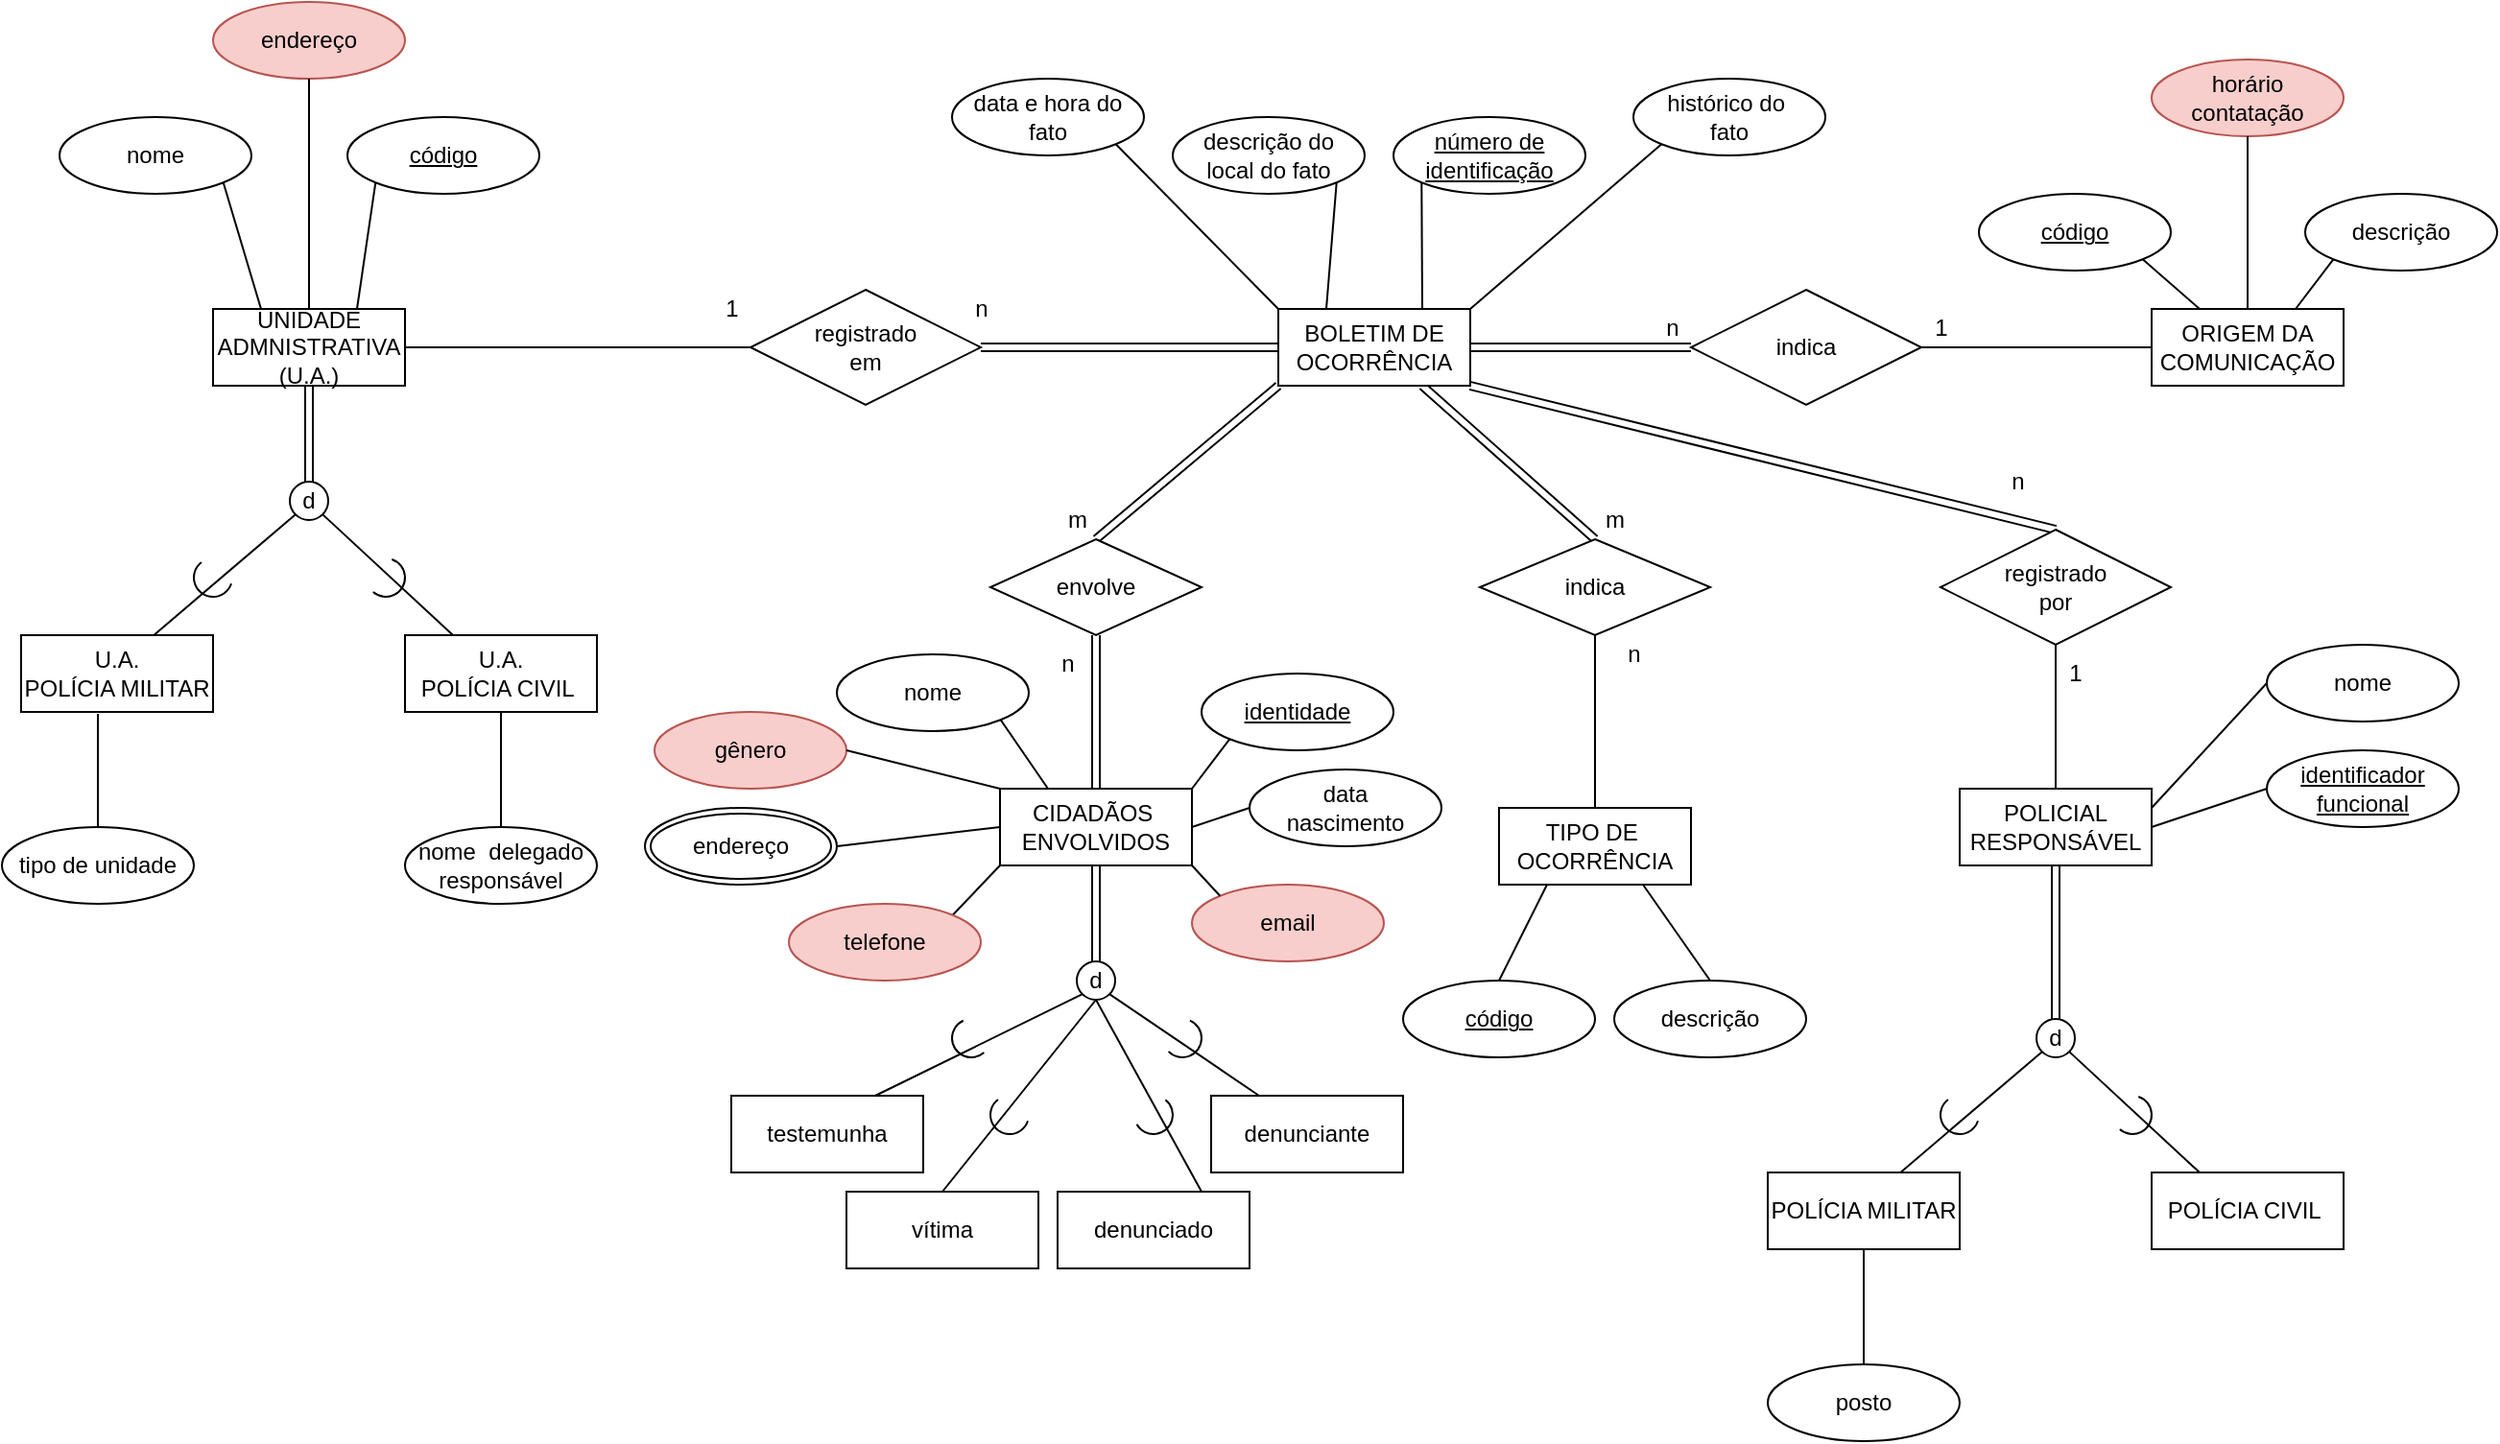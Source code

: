 <mxfile version="14.7.6" type="github">
  <diagram id="s9DusNigEION0U9D3sJn" name="Page-1">
    <mxGraphModel dx="3023" dy="921" grid="1" gridSize="10" guides="1" tooltips="1" connect="1" arrows="1" fold="1" page="1" pageScale="1" pageWidth="1654" pageHeight="1169" math="0" shadow="0">
      <root>
        <mxCell id="0" />
        <mxCell id="1" parent="0" />
        <mxCell id="NwrFMbraZguzJdF94J6V-99" style="edgeStyle=orthogonalEdgeStyle;shape=link;rounded=0;orthogonalLoop=1;jettySize=auto;html=1;exitX=0;exitY=0.5;exitDx=0;exitDy=0;entryX=1;entryY=0.5;entryDx=0;entryDy=0;" edge="1" parent="1" source="NwrFMbraZguzJdF94J6V-1" target="NwrFMbraZguzJdF94J6V-33">
          <mxGeometry relative="1" as="geometry" />
        </mxCell>
        <mxCell id="NwrFMbraZguzJdF94J6V-104" style="edgeStyle=none;shape=link;rounded=0;orthogonalLoop=1;jettySize=auto;html=1;exitX=1;exitY=1;exitDx=0;exitDy=0;entryX=0.5;entryY=0;entryDx=0;entryDy=0;" edge="1" parent="1" source="NwrFMbraZguzJdF94J6V-1" target="NwrFMbraZguzJdF94J6V-77">
          <mxGeometry relative="1" as="geometry" />
        </mxCell>
        <mxCell id="NwrFMbraZguzJdF94J6V-105" style="edgeStyle=none;shape=link;rounded=0;orthogonalLoop=1;jettySize=auto;html=1;exitX=0.75;exitY=1;exitDx=0;exitDy=0;entryX=0.5;entryY=0;entryDx=0;entryDy=0;" edge="1" parent="1" source="NwrFMbraZguzJdF94J6V-1" target="NwrFMbraZguzJdF94J6V-71">
          <mxGeometry relative="1" as="geometry" />
        </mxCell>
        <mxCell id="NwrFMbraZguzJdF94J6V-112" style="edgeStyle=none;shape=link;rounded=0;orthogonalLoop=1;jettySize=auto;html=1;exitX=0;exitY=1;exitDx=0;exitDy=0;entryX=0.5;entryY=0;entryDx=0;entryDy=0;" edge="1" parent="1" source="NwrFMbraZguzJdF94J6V-1" target="NwrFMbraZguzJdF94J6V-49">
          <mxGeometry relative="1" as="geometry" />
        </mxCell>
        <mxCell id="NwrFMbraZguzJdF94J6V-1" value="BOLETIM DE&lt;br&gt;OCORRÊNCIA" style="whiteSpace=wrap;html=1;align=center;" vertex="1" parent="1">
          <mxGeometry x="-935" y="490" width="100" height="40" as="geometry" />
        </mxCell>
        <mxCell id="NwrFMbraZguzJdF94J6V-2" value="data e hora do&lt;br&gt;fato" style="ellipse;whiteSpace=wrap;html=1;align=center;" vertex="1" parent="1">
          <mxGeometry x="-1105" y="370" width="100" height="40" as="geometry" />
        </mxCell>
        <mxCell id="NwrFMbraZguzJdF94J6V-3" value="histórico do&amp;nbsp;&lt;br&gt;fato" style="ellipse;whiteSpace=wrap;html=1;align=center;" vertex="1" parent="1">
          <mxGeometry x="-750" y="370" width="100" height="40" as="geometry" />
        </mxCell>
        <mxCell id="NwrFMbraZguzJdF94J6V-4" value="descrição do&lt;br&gt;local do fato" style="ellipse;whiteSpace=wrap;html=1;align=center;" vertex="1" parent="1">
          <mxGeometry x="-990" y="390" width="100" height="40" as="geometry" />
        </mxCell>
        <mxCell id="NwrFMbraZguzJdF94J6V-5" value="&lt;u&gt;número de&lt;br&gt;identificação&lt;/u&gt;" style="ellipse;whiteSpace=wrap;html=1;align=center;" vertex="1" parent="1">
          <mxGeometry x="-875" y="390" width="100" height="40" as="geometry" />
        </mxCell>
        <mxCell id="NwrFMbraZguzJdF94J6V-10" value="ORIGEM DA&lt;br&gt;COMUNICAÇÃO" style="whiteSpace=wrap;html=1;align=center;" vertex="1" parent="1">
          <mxGeometry x="-480" y="490" width="100" height="40" as="geometry" />
        </mxCell>
        <mxCell id="NwrFMbraZguzJdF94J6V-12" value="&lt;u&gt;código&lt;/u&gt;" style="ellipse;whiteSpace=wrap;html=1;align=center;" vertex="1" parent="1">
          <mxGeometry x="-570" y="430" width="100" height="40" as="geometry" />
        </mxCell>
        <mxCell id="NwrFMbraZguzJdF94J6V-13" value="descrição" style="ellipse;whiteSpace=wrap;html=1;align=center;" vertex="1" parent="1">
          <mxGeometry x="-400" y="430" width="100" height="40" as="geometry" />
        </mxCell>
        <mxCell id="NwrFMbraZguzJdF94J6V-107" style="edgeStyle=none;shape=link;rounded=0;orthogonalLoop=1;jettySize=auto;html=1;exitX=0.5;exitY=1;exitDx=0;exitDy=0;entryX=0.5;entryY=0;entryDx=0;entryDy=0;" edge="1" parent="1" source="NwrFMbraZguzJdF94J6V-14" target="NwrFMbraZguzJdF94J6V-50">
          <mxGeometry relative="1" as="geometry" />
        </mxCell>
        <mxCell id="NwrFMbraZguzJdF94J6V-14" value="CIDADÃOS&amp;nbsp;&lt;br&gt;ENVOLVIDOS" style="whiteSpace=wrap;html=1;align=center;" vertex="1" parent="1">
          <mxGeometry x="-1080" y="740" width="100" height="40" as="geometry" />
        </mxCell>
        <mxCell id="NwrFMbraZguzJdF94J6V-15" value="nome" style="ellipse;whiteSpace=wrap;html=1;align=center;" vertex="1" parent="1">
          <mxGeometry x="-1165" y="670" width="100" height="40" as="geometry" />
        </mxCell>
        <mxCell id="NwrFMbraZguzJdF94J6V-16" value="data&lt;br&gt;nascimento" style="ellipse;whiteSpace=wrap;html=1;align=center;" vertex="1" parent="1">
          <mxGeometry x="-950" y="730" width="100" height="40" as="geometry" />
        </mxCell>
        <mxCell id="NwrFMbraZguzJdF94J6V-17" value="&lt;u&gt;identidade&lt;/u&gt;" style="ellipse;whiteSpace=wrap;html=1;align=center;" vertex="1" parent="1">
          <mxGeometry x="-975" y="680" width="100" height="40" as="geometry" />
        </mxCell>
        <mxCell id="NwrFMbraZguzJdF94J6V-19" value="" style="endArrow=none;html=1;rounded=0;exitX=0;exitY=1;exitDx=0;exitDy=0;entryX=1;entryY=0;entryDx=0;entryDy=0;" edge="1" parent="1" source="NwrFMbraZguzJdF94J6V-3" target="NwrFMbraZguzJdF94J6V-1">
          <mxGeometry relative="1" as="geometry">
            <mxPoint x="-745" y="610" as="sourcePoint" />
            <mxPoint x="-585" y="610" as="targetPoint" />
          </mxGeometry>
        </mxCell>
        <mxCell id="NwrFMbraZguzJdF94J6V-20" value="" style="endArrow=none;html=1;rounded=0;exitX=1;exitY=1;exitDx=0;exitDy=0;entryX=0;entryY=0;entryDx=0;entryDy=0;" edge="1" parent="1" source="NwrFMbraZguzJdF94J6V-2" target="NwrFMbraZguzJdF94J6V-1">
          <mxGeometry relative="1" as="geometry">
            <mxPoint x="-745" y="610" as="sourcePoint" />
            <mxPoint x="-585" y="610" as="targetPoint" />
          </mxGeometry>
        </mxCell>
        <mxCell id="NwrFMbraZguzJdF94J6V-21" value="" style="endArrow=none;html=1;rounded=0;exitX=0;exitY=1;exitDx=0;exitDy=0;entryX=0.75;entryY=0;entryDx=0;entryDy=0;" edge="1" parent="1" source="NwrFMbraZguzJdF94J6V-5" target="NwrFMbraZguzJdF94J6V-1">
          <mxGeometry relative="1" as="geometry">
            <mxPoint x="-745" y="610" as="sourcePoint" />
            <mxPoint x="-585" y="610" as="targetPoint" />
          </mxGeometry>
        </mxCell>
        <mxCell id="NwrFMbraZguzJdF94J6V-22" value="" style="endArrow=none;html=1;rounded=0;exitX=1;exitY=1;exitDx=0;exitDy=0;entryX=0.25;entryY=0;entryDx=0;entryDy=0;" edge="1" parent="1" source="NwrFMbraZguzJdF94J6V-4" target="NwrFMbraZguzJdF94J6V-1">
          <mxGeometry relative="1" as="geometry">
            <mxPoint x="-745" y="610" as="sourcePoint" />
            <mxPoint x="-875" y="560" as="targetPoint" />
          </mxGeometry>
        </mxCell>
        <mxCell id="NwrFMbraZguzJdF94J6V-23" value="" style="endArrow=none;html=1;rounded=0;entryX=0.25;entryY=0;entryDx=0;entryDy=0;exitX=1;exitY=1;exitDx=0;exitDy=0;" edge="1" parent="1" source="NwrFMbraZguzJdF94J6V-15" target="NwrFMbraZguzJdF94J6V-14">
          <mxGeometry relative="1" as="geometry">
            <mxPoint x="-1110" y="750" as="sourcePoint" />
            <mxPoint x="-1180" y="740" as="targetPoint" />
          </mxGeometry>
        </mxCell>
        <mxCell id="NwrFMbraZguzJdF94J6V-24" value="" style="endArrow=none;html=1;rounded=0;entryX=0;entryY=1;entryDx=0;entryDy=0;exitX=1;exitY=0;exitDx=0;exitDy=0;" edge="1" parent="1" source="NwrFMbraZguzJdF94J6V-14" target="NwrFMbraZguzJdF94J6V-17">
          <mxGeometry relative="1" as="geometry">
            <mxPoint x="-985" y="750" as="sourcePoint" />
            <mxPoint x="-1180" y="740" as="targetPoint" />
          </mxGeometry>
        </mxCell>
        <mxCell id="NwrFMbraZguzJdF94J6V-27" value="" style="endArrow=none;html=1;rounded=0;exitX=1;exitY=0;exitDx=0;exitDy=0;entryX=0;entryY=1;entryDx=0;entryDy=0;" edge="1" parent="1" source="NwrFMbraZguzJdF94J6V-133" target="NwrFMbraZguzJdF94J6V-14">
          <mxGeometry relative="1" as="geometry">
            <mxPoint x="-1100" y="770" as="sourcePoint" />
            <mxPoint x="-1180" y="740" as="targetPoint" />
          </mxGeometry>
        </mxCell>
        <mxCell id="NwrFMbraZguzJdF94J6V-28" value="" style="endArrow=none;html=1;rounded=0;entryX=0;entryY=0.5;entryDx=0;entryDy=0;exitX=1;exitY=0.5;exitDx=0;exitDy=0;" edge="1" parent="1" source="NwrFMbraZguzJdF94J6V-14" target="NwrFMbraZguzJdF94J6V-16">
          <mxGeometry relative="1" as="geometry">
            <mxPoint x="-1340" y="740" as="sourcePoint" />
            <mxPoint x="-1180" y="740" as="targetPoint" />
          </mxGeometry>
        </mxCell>
        <mxCell id="NwrFMbraZguzJdF94J6V-30" value="" style="endArrow=none;html=1;rounded=0;exitX=0.75;exitY=0;exitDx=0;exitDy=0;entryX=0;entryY=1;entryDx=0;entryDy=0;" edge="1" parent="1" source="NwrFMbraZguzJdF94J6V-10" target="NwrFMbraZguzJdF94J6V-13">
          <mxGeometry relative="1" as="geometry">
            <mxPoint x="-349.645" y="585.858" as="sourcePoint" />
            <mxPoint x="-350" y="510" as="targetPoint" />
          </mxGeometry>
        </mxCell>
        <mxCell id="NwrFMbraZguzJdF94J6V-31" value="" style="endArrow=none;html=1;rounded=0;exitX=0.25;exitY=0;exitDx=0;exitDy=0;entryX=1;entryY=1;entryDx=0;entryDy=0;" edge="1" parent="1" source="NwrFMbraZguzJdF94J6V-10" target="NwrFMbraZguzJdF94J6V-12">
          <mxGeometry relative="1" as="geometry">
            <mxPoint x="-395" y="500" as="sourcePoint" />
            <mxPoint x="-340" y="480" as="targetPoint" />
          </mxGeometry>
        </mxCell>
        <mxCell id="NwrFMbraZguzJdF94J6V-109" style="edgeStyle=none;shape=link;rounded=0;orthogonalLoop=1;jettySize=auto;html=1;exitX=0;exitY=0.5;exitDx=0;exitDy=0;entryX=1;entryY=0.5;entryDx=0;entryDy=0;" edge="1" parent="1" source="NwrFMbraZguzJdF94J6V-32" target="NwrFMbraZguzJdF94J6V-1">
          <mxGeometry relative="1" as="geometry" />
        </mxCell>
        <mxCell id="NwrFMbraZguzJdF94J6V-32" value="indica" style="shape=rhombus;perimeter=rhombusPerimeter;whiteSpace=wrap;html=1;align=center;" vertex="1" parent="1">
          <mxGeometry x="-720" y="480" width="120" height="60" as="geometry" />
        </mxCell>
        <mxCell id="NwrFMbraZguzJdF94J6V-33" value="registrado&lt;br&gt;em" style="shape=rhombus;perimeter=rhombusPerimeter;whiteSpace=wrap;html=1;align=center;" vertex="1" parent="1">
          <mxGeometry x="-1210" y="480" width="120" height="60" as="geometry" />
        </mxCell>
        <mxCell id="NwrFMbraZguzJdF94J6V-101" style="edgeStyle=none;shape=link;rounded=0;orthogonalLoop=1;jettySize=auto;html=1;exitX=0.5;exitY=1;exitDx=0;exitDy=0;entryX=0.5;entryY=0;entryDx=0;entryDy=0;" edge="1" parent="1" source="NwrFMbraZguzJdF94J6V-34" target="NwrFMbraZguzJdF94J6V-35">
          <mxGeometry relative="1" as="geometry" />
        </mxCell>
        <mxCell id="NwrFMbraZguzJdF94J6V-34" value="UNIDADE&lt;br&gt;ADMNISTRATIVA&lt;br&gt;(U.A.)" style="whiteSpace=wrap;html=1;align=center;" vertex="1" parent="1">
          <mxGeometry x="-1490" y="490" width="100" height="40" as="geometry" />
        </mxCell>
        <mxCell id="NwrFMbraZguzJdF94J6V-35" value="d" style="ellipse;whiteSpace=wrap;html=1;aspect=fixed;" vertex="1" parent="1">
          <mxGeometry x="-1450" y="580" width="20" height="20" as="geometry" />
        </mxCell>
        <mxCell id="NwrFMbraZguzJdF94J6V-37" value="" style="endArrow=none;html=1;rounded=0;exitX=0;exitY=1;exitDx=0;exitDy=0;entryX=0.68;entryY=0.025;entryDx=0;entryDy=0;entryPerimeter=0;" edge="1" parent="1" source="NwrFMbraZguzJdF94J6V-35" target="NwrFMbraZguzJdF94J6V-39">
          <mxGeometry relative="1" as="geometry">
            <mxPoint x="-1220" y="700" as="sourcePoint" />
            <mxPoint x="-1490" y="640" as="targetPoint" />
          </mxGeometry>
        </mxCell>
        <mxCell id="NwrFMbraZguzJdF94J6V-38" value="" style="endArrow=none;html=1;rounded=0;exitX=1;exitY=1;exitDx=0;exitDy=0;entryX=0.25;entryY=0;entryDx=0;entryDy=0;" edge="1" parent="1" source="NwrFMbraZguzJdF94J6V-35" target="NwrFMbraZguzJdF94J6V-40">
          <mxGeometry relative="1" as="geometry">
            <mxPoint x="-1437.071" y="607.071" as="sourcePoint" />
            <mxPoint x="-1400" y="640" as="targetPoint" />
          </mxGeometry>
        </mxCell>
        <mxCell id="NwrFMbraZguzJdF94J6V-39" value="U.A.&lt;br&gt;POLÍCIA MILITAR" style="whiteSpace=wrap;html=1;align=center;" vertex="1" parent="1">
          <mxGeometry x="-1590" y="660" width="100" height="40" as="geometry" />
        </mxCell>
        <mxCell id="NwrFMbraZguzJdF94J6V-40" value="U.A.&lt;br&gt;POLÍCIA CIVIL&amp;nbsp;" style="whiteSpace=wrap;html=1;align=center;" vertex="1" parent="1">
          <mxGeometry x="-1390" y="660" width="100" height="40" as="geometry" />
        </mxCell>
        <mxCell id="NwrFMbraZguzJdF94J6V-42" value="" style="verticalLabelPosition=bottom;verticalAlign=top;html=1;shape=mxgraph.basic.arc;startAngle=0.176;endAngle=0.772;rotation=45;" vertex="1" parent="1">
          <mxGeometry x="-1500" y="620" width="20" height="20" as="geometry" />
        </mxCell>
        <mxCell id="NwrFMbraZguzJdF94J6V-43" value="" style="verticalLabelPosition=bottom;verticalAlign=top;html=1;shape=mxgraph.basic.arc;startAngle=0.176;endAngle=0.739;rotation=-45;" vertex="1" parent="1">
          <mxGeometry x="-1410" y="620" width="20" height="20" as="geometry" />
        </mxCell>
        <mxCell id="NwrFMbraZguzJdF94J6V-44" value="tipo de unidade" style="ellipse;whiteSpace=wrap;html=1;align=center;" vertex="1" parent="1">
          <mxGeometry x="-1600" y="760" width="100" height="40" as="geometry" />
        </mxCell>
        <mxCell id="NwrFMbraZguzJdF94J6V-45" value="nome &amp;nbsp;delegado&lt;br&gt;responsável" style="ellipse;whiteSpace=wrap;html=1;align=center;" vertex="1" parent="1">
          <mxGeometry x="-1390" y="760" width="100" height="40" as="geometry" />
        </mxCell>
        <mxCell id="NwrFMbraZguzJdF94J6V-46" value="" style="endArrow=none;html=1;rounded=0;exitX=0.5;exitY=1;exitDx=0;exitDy=0;entryX=0.5;entryY=0;entryDx=0;entryDy=0;" edge="1" parent="1" source="NwrFMbraZguzJdF94J6V-40" target="NwrFMbraZguzJdF94J6V-45">
          <mxGeometry relative="1" as="geometry">
            <mxPoint x="-1140" y="770" as="sourcePoint" />
            <mxPoint x="-980" y="770" as="targetPoint" />
          </mxGeometry>
        </mxCell>
        <mxCell id="NwrFMbraZguzJdF94J6V-48" value="" style="endArrow=none;html=1;rounded=0;entryX=0.5;entryY=0;entryDx=0;entryDy=0;" edge="1" parent="1" target="NwrFMbraZguzJdF94J6V-44">
          <mxGeometry relative="1" as="geometry">
            <mxPoint x="-1550" y="701" as="sourcePoint" />
            <mxPoint x="-980" y="770" as="targetPoint" />
          </mxGeometry>
        </mxCell>
        <mxCell id="NwrFMbraZguzJdF94J6V-49" value="envolve" style="shape=rhombus;perimeter=rhombusPerimeter;whiteSpace=wrap;html=1;align=center;" vertex="1" parent="1">
          <mxGeometry x="-1085" y="610" width="110" height="50" as="geometry" />
        </mxCell>
        <mxCell id="NwrFMbraZguzJdF94J6V-50" value="d" style="ellipse;whiteSpace=wrap;html=1;aspect=fixed;" vertex="1" parent="1">
          <mxGeometry x="-1040" y="830" width="20" height="20" as="geometry" />
        </mxCell>
        <mxCell id="NwrFMbraZguzJdF94J6V-51" value="" style="endArrow=none;html=1;rounded=0;exitX=0.5;exitY=1;exitDx=0;exitDy=0;entryX=0.5;entryY=0;entryDx=0;entryDy=0;" edge="1" parent="1" source="NwrFMbraZguzJdF94J6V-50" target="NwrFMbraZguzJdF94J6V-57">
          <mxGeometry relative="1" as="geometry">
            <mxPoint x="-1040.001" y="861.001" as="sourcePoint" />
            <mxPoint x="-1114.93" y="924.93" as="targetPoint" />
          </mxGeometry>
        </mxCell>
        <mxCell id="NwrFMbraZguzJdF94J6V-52" value="" style="endArrow=none;html=1;rounded=0;exitX=1;exitY=1;exitDx=0;exitDy=0;entryX=0.25;entryY=0;entryDx=0;entryDy=0;" edge="1" parent="1" source="NwrFMbraZguzJdF94J6V-50" target="NwrFMbraZguzJdF94J6V-55">
          <mxGeometry relative="1" as="geometry">
            <mxPoint x="-1009.999" y="878.531" as="sourcePoint" />
            <mxPoint x="-960" y="920" as="targetPoint" />
          </mxGeometry>
        </mxCell>
        <mxCell id="NwrFMbraZguzJdF94J6V-53" value="" style="verticalLabelPosition=bottom;verticalAlign=top;html=1;shape=mxgraph.basic.arc;startAngle=0.176;endAngle=0.772;rotation=-45;direction=south;" vertex="1" parent="1">
          <mxGeometry x="-1085" y="900" width="20" height="20" as="geometry" />
        </mxCell>
        <mxCell id="NwrFMbraZguzJdF94J6V-54" value="" style="verticalLabelPosition=bottom;verticalAlign=top;html=1;shape=mxgraph.basic.arc;startAngle=0.176;endAngle=0.739;rotation=-25;" vertex="1" parent="1">
          <mxGeometry x="-1010" y="900" width="20" height="20" as="geometry" />
        </mxCell>
        <mxCell id="NwrFMbraZguzJdF94J6V-55" value="denunciante" style="whiteSpace=wrap;html=1;align=center;" vertex="1" parent="1">
          <mxGeometry x="-970" y="900" width="100" height="40" as="geometry" />
        </mxCell>
        <mxCell id="NwrFMbraZguzJdF94J6V-56" value="denunciado" style="whiteSpace=wrap;html=1;align=center;" vertex="1" parent="1">
          <mxGeometry x="-1050" y="950" width="100" height="40" as="geometry" />
        </mxCell>
        <mxCell id="NwrFMbraZguzJdF94J6V-57" value="vítima" style="whiteSpace=wrap;html=1;align=center;" vertex="1" parent="1">
          <mxGeometry x="-1160" y="950" width="100" height="40" as="geometry" />
        </mxCell>
        <mxCell id="NwrFMbraZguzJdF94J6V-58" value="testemunha" style="whiteSpace=wrap;html=1;align=center;" vertex="1" parent="1">
          <mxGeometry x="-1220" y="900" width="100" height="40" as="geometry" />
        </mxCell>
        <mxCell id="NwrFMbraZguzJdF94J6V-61" value="" style="endArrow=none;html=1;rounded=0;entryX=0.75;entryY=0;entryDx=0;entryDy=0;" edge="1" parent="1" target="NwrFMbraZguzJdF94J6V-56">
          <mxGeometry relative="1" as="geometry">
            <mxPoint x="-1030" y="850" as="sourcePoint" />
            <mxPoint x="-1100" y="960" as="targetPoint" />
          </mxGeometry>
        </mxCell>
        <mxCell id="NwrFMbraZguzJdF94J6V-63" value="" style="verticalLabelPosition=bottom;verticalAlign=top;html=1;shape=mxgraph.basic.arc;startAngle=0.176;endAngle=0.739;rotation=-40;" vertex="1" parent="1">
          <mxGeometry x="-995" y="860" width="20" height="20" as="geometry" />
        </mxCell>
        <mxCell id="NwrFMbraZguzJdF94J6V-66" value="" style="endArrow=none;html=1;rounded=0;exitX=0;exitY=1;exitDx=0;exitDy=0;entryX=0.75;entryY=0;entryDx=0;entryDy=0;" edge="1" parent="1" source="NwrFMbraZguzJdF94J6V-50" target="NwrFMbraZguzJdF94J6V-58">
          <mxGeometry relative="1" as="geometry">
            <mxPoint x="-1037.071" y="847.071" as="sourcePoint" />
            <mxPoint x="-1089.393" y="876.464" as="targetPoint" />
          </mxGeometry>
        </mxCell>
        <mxCell id="NwrFMbraZguzJdF94J6V-67" value="" style="verticalLabelPosition=bottom;verticalAlign=top;html=1;shape=mxgraph.basic.arc;startAngle=0.176;endAngle=0.724;rotation=-15;direction=south;" vertex="1" parent="1">
          <mxGeometry x="-1105" y="860" width="20" height="20" as="geometry" />
        </mxCell>
        <mxCell id="NwrFMbraZguzJdF94J6V-68" value="endereço" style="ellipse;shape=doubleEllipse;margin=3;whiteSpace=wrap;html=1;align=center;" vertex="1" parent="1">
          <mxGeometry x="-1265" y="750" width="100" height="40" as="geometry" />
        </mxCell>
        <mxCell id="NwrFMbraZguzJdF94J6V-70" value="TIPO DE&amp;nbsp;&lt;br&gt;OCORRÊNCIA" style="whiteSpace=wrap;html=1;align=center;" vertex="1" parent="1">
          <mxGeometry x="-820" y="750" width="100" height="40" as="geometry" />
        </mxCell>
        <mxCell id="NwrFMbraZguzJdF94J6V-71" value="indica" style="shape=rhombus;perimeter=rhombusPerimeter;whiteSpace=wrap;html=1;align=center;" vertex="1" parent="1">
          <mxGeometry x="-830" y="610" width="120" height="50" as="geometry" />
        </mxCell>
        <mxCell id="NwrFMbraZguzJdF94J6V-72" style="edgeStyle=orthogonalEdgeStyle;rounded=0;orthogonalLoop=1;jettySize=auto;html=1;exitX=0.5;exitY=1;exitDx=0;exitDy=0;" edge="1" parent="1" source="NwrFMbraZguzJdF94J6V-70" target="NwrFMbraZguzJdF94J6V-70">
          <mxGeometry relative="1" as="geometry" />
        </mxCell>
        <mxCell id="NwrFMbraZguzJdF94J6V-73" value="&lt;u&gt;código&lt;/u&gt;" style="ellipse;whiteSpace=wrap;html=1;align=center;" vertex="1" parent="1">
          <mxGeometry x="-870" y="840" width="100" height="40" as="geometry" />
        </mxCell>
        <mxCell id="NwrFMbraZguzJdF94J6V-74" value="descrição" style="ellipse;whiteSpace=wrap;html=1;align=center;" vertex="1" parent="1">
          <mxGeometry x="-760" y="840" width="100" height="40" as="geometry" />
        </mxCell>
        <mxCell id="NwrFMbraZguzJdF94J6V-75" value="" style="endArrow=none;html=1;rounded=0;entryX=0.25;entryY=1;entryDx=0;entryDy=0;exitX=0.5;exitY=0;exitDx=0;exitDy=0;" edge="1" parent="1" source="NwrFMbraZguzJdF94J6V-73" target="NwrFMbraZguzJdF94J6V-70">
          <mxGeometry relative="1" as="geometry">
            <mxPoint x="-1000" y="830" as="sourcePoint" />
            <mxPoint x="-840" y="830" as="targetPoint" />
          </mxGeometry>
        </mxCell>
        <mxCell id="NwrFMbraZguzJdF94J6V-76" value="" style="endArrow=none;html=1;rounded=0;entryX=0.75;entryY=1;entryDx=0;entryDy=0;exitX=0.5;exitY=0;exitDx=0;exitDy=0;" edge="1" parent="1" source="NwrFMbraZguzJdF94J6V-74" target="NwrFMbraZguzJdF94J6V-70">
          <mxGeometry relative="1" as="geometry">
            <mxPoint x="-810" y="850" as="sourcePoint" />
            <mxPoint x="-785" y="800" as="targetPoint" />
          </mxGeometry>
        </mxCell>
        <mxCell id="NwrFMbraZguzJdF94J6V-77" value="registrado&lt;br&gt;por" style="shape=rhombus;perimeter=rhombusPerimeter;whiteSpace=wrap;html=1;align=center;" vertex="1" parent="1">
          <mxGeometry x="-590" y="605" width="120" height="60" as="geometry" />
        </mxCell>
        <mxCell id="NwrFMbraZguzJdF94J6V-106" style="edgeStyle=none;shape=link;rounded=0;orthogonalLoop=1;jettySize=auto;html=1;exitX=0.5;exitY=1;exitDx=0;exitDy=0;entryX=0.5;entryY=0;entryDx=0;entryDy=0;" edge="1" parent="1" source="NwrFMbraZguzJdF94J6V-78" target="NwrFMbraZguzJdF94J6V-84">
          <mxGeometry relative="1" as="geometry" />
        </mxCell>
        <mxCell id="NwrFMbraZguzJdF94J6V-78" value="POLICIAL&lt;br&gt;RESPONSÁVEL" style="whiteSpace=wrap;html=1;align=center;" vertex="1" parent="1">
          <mxGeometry x="-580" y="740" width="100" height="40" as="geometry" />
        </mxCell>
        <mxCell id="NwrFMbraZguzJdF94J6V-79" value="&lt;u&gt;identificador&lt;/u&gt;&lt;br&gt;&lt;u&gt;funcional&lt;/u&gt;" style="ellipse;whiteSpace=wrap;html=1;align=center;" vertex="1" parent="1">
          <mxGeometry x="-420" y="720" width="100" height="40" as="geometry" />
        </mxCell>
        <mxCell id="NwrFMbraZguzJdF94J6V-80" value="nome" style="ellipse;whiteSpace=wrap;html=1;align=center;" vertex="1" parent="1">
          <mxGeometry x="-420" y="665" width="100" height="40" as="geometry" />
        </mxCell>
        <mxCell id="NwrFMbraZguzJdF94J6V-81" value="" style="endArrow=none;html=1;rounded=0;entryX=0;entryY=0.5;entryDx=0;entryDy=0;exitX=1;exitY=0.5;exitDx=0;exitDy=0;" edge="1" parent="1" source="NwrFMbraZguzJdF94J6V-78" target="NwrFMbraZguzJdF94J6V-79">
          <mxGeometry relative="1" as="geometry">
            <mxPoint x="-960" y="800" as="sourcePoint" />
            <mxPoint x="-800" y="800" as="targetPoint" />
          </mxGeometry>
        </mxCell>
        <mxCell id="NwrFMbraZguzJdF94J6V-82" value="" style="endArrow=none;html=1;rounded=0;entryX=0;entryY=0.5;entryDx=0;entryDy=0;exitX=1;exitY=0.25;exitDx=0;exitDy=0;" edge="1" parent="1" source="NwrFMbraZguzJdF94J6V-78" target="NwrFMbraZguzJdF94J6V-80">
          <mxGeometry relative="1" as="geometry">
            <mxPoint x="-960" y="800" as="sourcePoint" />
            <mxPoint x="-800" y="800" as="targetPoint" />
          </mxGeometry>
        </mxCell>
        <mxCell id="NwrFMbraZguzJdF94J6V-84" value="d" style="ellipse;whiteSpace=wrap;html=1;aspect=fixed;" vertex="1" parent="1">
          <mxGeometry x="-540" y="860" width="20" height="20" as="geometry" />
        </mxCell>
        <mxCell id="NwrFMbraZguzJdF94J6V-85" value="" style="endArrow=none;html=1;rounded=0;exitX=0;exitY=1;exitDx=0;exitDy=0;entryX=0.68;entryY=0.025;entryDx=0;entryDy=0;entryPerimeter=0;" edge="1" parent="1" source="NwrFMbraZguzJdF94J6V-84" target="NwrFMbraZguzJdF94J6V-87">
          <mxGeometry relative="1" as="geometry">
            <mxPoint x="-310" y="980" as="sourcePoint" />
            <mxPoint x="-580" y="920" as="targetPoint" />
          </mxGeometry>
        </mxCell>
        <mxCell id="NwrFMbraZguzJdF94J6V-86" value="" style="endArrow=none;html=1;rounded=0;exitX=1;exitY=1;exitDx=0;exitDy=0;entryX=0.25;entryY=0;entryDx=0;entryDy=0;" edge="1" parent="1" source="NwrFMbraZguzJdF94J6V-84" target="NwrFMbraZguzJdF94J6V-88">
          <mxGeometry relative="1" as="geometry">
            <mxPoint x="-527.071" y="887.071" as="sourcePoint" />
            <mxPoint x="-490" y="920" as="targetPoint" />
          </mxGeometry>
        </mxCell>
        <mxCell id="NwrFMbraZguzJdF94J6V-87" value="POLÍCIA MILITAR" style="whiteSpace=wrap;html=1;align=center;" vertex="1" parent="1">
          <mxGeometry x="-680" y="940" width="100" height="40" as="geometry" />
        </mxCell>
        <mxCell id="NwrFMbraZguzJdF94J6V-88" value="POLÍCIA CIVIL&amp;nbsp;" style="whiteSpace=wrap;html=1;align=center;" vertex="1" parent="1">
          <mxGeometry x="-480" y="940" width="100" height="40" as="geometry" />
        </mxCell>
        <mxCell id="NwrFMbraZguzJdF94J6V-89" value="" style="verticalLabelPosition=bottom;verticalAlign=top;html=1;shape=mxgraph.basic.arc;startAngle=0.176;endAngle=0.772;rotation=45;" vertex="1" parent="1">
          <mxGeometry x="-590" y="900" width="20" height="20" as="geometry" />
        </mxCell>
        <mxCell id="NwrFMbraZguzJdF94J6V-90" value="" style="verticalLabelPosition=bottom;verticalAlign=top;html=1;shape=mxgraph.basic.arc;startAngle=0.176;endAngle=0.739;rotation=-45;" vertex="1" parent="1">
          <mxGeometry x="-500" y="900" width="20" height="20" as="geometry" />
        </mxCell>
        <mxCell id="NwrFMbraZguzJdF94J6V-91" value="posto" style="ellipse;whiteSpace=wrap;html=1;align=center;" vertex="1" parent="1">
          <mxGeometry x="-680" y="1040" width="100" height="40" as="geometry" />
        </mxCell>
        <mxCell id="NwrFMbraZguzJdF94J6V-92" value="" style="endArrow=none;html=1;rounded=0;entryX=0.5;entryY=0;entryDx=0;entryDy=0;exitX=0.5;exitY=1;exitDx=0;exitDy=0;" edge="1" parent="1" source="NwrFMbraZguzJdF94J6V-87" target="NwrFMbraZguzJdF94J6V-91">
          <mxGeometry relative="1" as="geometry">
            <mxPoint x="-1000" y="780" as="sourcePoint" />
            <mxPoint x="-840" y="780" as="targetPoint" />
          </mxGeometry>
        </mxCell>
        <mxCell id="NwrFMbraZguzJdF94J6V-100" value="" style="endArrow=none;html=1;rounded=0;exitX=1;exitY=0.5;exitDx=0;exitDy=0;entryX=0;entryY=0.5;entryDx=0;entryDy=0;" edge="1" parent="1" source="NwrFMbraZguzJdF94J6V-34" target="NwrFMbraZguzJdF94J6V-33">
          <mxGeometry relative="1" as="geometry">
            <mxPoint x="-1040" y="660" as="sourcePoint" />
            <mxPoint x="-880" y="660" as="targetPoint" />
          </mxGeometry>
        </mxCell>
        <mxCell id="NwrFMbraZguzJdF94J6V-110" value="" style="endArrow=none;html=1;rounded=0;entryX=0;entryY=0.5;entryDx=0;entryDy=0;exitX=1;exitY=0.5;exitDx=0;exitDy=0;" edge="1" parent="1" source="NwrFMbraZguzJdF94J6V-32" target="NwrFMbraZguzJdF94J6V-10">
          <mxGeometry relative="1" as="geometry">
            <mxPoint x="-1030" y="700" as="sourcePoint" />
            <mxPoint x="-870" y="700" as="targetPoint" />
          </mxGeometry>
        </mxCell>
        <mxCell id="NwrFMbraZguzJdF94J6V-111" value="" style="endArrow=none;html=1;rounded=0;entryX=0.5;entryY=1;entryDx=0;entryDy=0;exitX=0.5;exitY=0;exitDx=0;exitDy=0;" edge="1" parent="1" source="NwrFMbraZguzJdF94J6V-70" target="NwrFMbraZguzJdF94J6V-71">
          <mxGeometry relative="1" as="geometry">
            <mxPoint x="-1010" y="670" as="sourcePoint" />
            <mxPoint x="-850" y="670" as="targetPoint" />
          </mxGeometry>
        </mxCell>
        <mxCell id="NwrFMbraZguzJdF94J6V-113" value="" style="endArrow=none;html=1;rounded=0;exitX=0.5;exitY=1;exitDx=0;exitDy=0;entryX=0.5;entryY=0;entryDx=0;entryDy=0;shape=link;" edge="1" parent="1" source="NwrFMbraZguzJdF94J6V-49" target="NwrFMbraZguzJdF94J6V-14">
          <mxGeometry relative="1" as="geometry">
            <mxPoint x="-1070" y="690" as="sourcePoint" />
            <mxPoint x="-910" y="690" as="targetPoint" />
          </mxGeometry>
        </mxCell>
        <mxCell id="NwrFMbraZguzJdF94J6V-114" value="" style="endArrow=none;html=1;rounded=0;entryX=0.5;entryY=1;entryDx=0;entryDy=0;exitX=0.5;exitY=0;exitDx=0;exitDy=0;" edge="1" parent="1" source="NwrFMbraZguzJdF94J6V-78" target="NwrFMbraZguzJdF94J6V-77">
          <mxGeometry relative="1" as="geometry">
            <mxPoint x="-940" y="740" as="sourcePoint" />
            <mxPoint x="-780" y="740" as="targetPoint" />
          </mxGeometry>
        </mxCell>
        <mxCell id="NwrFMbraZguzJdF94J6V-117" value="&lt;u&gt;código&lt;/u&gt;" style="ellipse;whiteSpace=wrap;html=1;align=center;" vertex="1" parent="1">
          <mxGeometry x="-1420" y="390" width="100" height="40" as="geometry" />
        </mxCell>
        <mxCell id="NwrFMbraZguzJdF94J6V-118" value="nome" style="ellipse;whiteSpace=wrap;html=1;align=center;" vertex="1" parent="1">
          <mxGeometry x="-1570" y="390" width="100" height="40" as="geometry" />
        </mxCell>
        <mxCell id="NwrFMbraZguzJdF94J6V-119" value="" style="endArrow=none;html=1;rounded=0;exitX=0;exitY=1;exitDx=0;exitDy=0;entryX=0.75;entryY=0;entryDx=0;entryDy=0;" edge="1" parent="1" source="NwrFMbraZguzJdF94J6V-117" target="NwrFMbraZguzJdF94J6V-34">
          <mxGeometry relative="1" as="geometry">
            <mxPoint x="-1110" y="660" as="sourcePoint" />
            <mxPoint x="-950" y="660" as="targetPoint" />
          </mxGeometry>
        </mxCell>
        <mxCell id="NwrFMbraZguzJdF94J6V-120" value="" style="endArrow=none;html=1;rounded=0;exitX=1;exitY=1;exitDx=0;exitDy=0;entryX=0.25;entryY=0;entryDx=0;entryDy=0;" edge="1" parent="1" source="NwrFMbraZguzJdF94J6V-118" target="NwrFMbraZguzJdF94J6V-34">
          <mxGeometry relative="1" as="geometry">
            <mxPoint x="-1110" y="660" as="sourcePoint" />
            <mxPoint x="-950" y="660" as="targetPoint" />
          </mxGeometry>
        </mxCell>
        <mxCell id="NwrFMbraZguzJdF94J6V-121" value="endereço" style="ellipse;whiteSpace=wrap;html=1;align=center;fillColor=#f8cecc;strokeColor=#b85450;" vertex="1" parent="1">
          <mxGeometry x="-1490" y="330" width="100" height="40" as="geometry" />
        </mxCell>
        <mxCell id="NwrFMbraZguzJdF94J6V-129" value="" style="endArrow=none;html=1;rounded=0;exitX=0.5;exitY=1;exitDx=0;exitDy=0;entryX=0.5;entryY=0;entryDx=0;entryDy=0;" edge="1" parent="1" source="NwrFMbraZguzJdF94J6V-121" target="NwrFMbraZguzJdF94J6V-34">
          <mxGeometry relative="1" as="geometry">
            <mxPoint x="-1474.883" y="434.237" as="sourcePoint" />
            <mxPoint x="-1455" y="500" as="targetPoint" />
          </mxGeometry>
        </mxCell>
        <mxCell id="NwrFMbraZguzJdF94J6V-130" value="horário&lt;br&gt;contatação" style="ellipse;whiteSpace=wrap;html=1;align=center;fillColor=#f8cecc;strokeColor=#b85450;" vertex="1" parent="1">
          <mxGeometry x="-480" y="360" width="100" height="40" as="geometry" />
        </mxCell>
        <mxCell id="NwrFMbraZguzJdF94J6V-131" value="" style="endArrow=none;html=1;rounded=0;exitX=0.5;exitY=0;exitDx=0;exitDy=0;entryX=0.5;entryY=1;entryDx=0;entryDy=0;" edge="1" parent="1" source="NwrFMbraZguzJdF94J6V-10" target="NwrFMbraZguzJdF94J6V-130">
          <mxGeometry relative="1" as="geometry">
            <mxPoint x="-395" y="500" as="sourcePoint" />
            <mxPoint x="-345.355" y="474.142" as="targetPoint" />
          </mxGeometry>
        </mxCell>
        <mxCell id="NwrFMbraZguzJdF94J6V-133" value="telefone" style="ellipse;whiteSpace=wrap;html=1;align=center;fillColor=#f8cecc;strokeColor=#b85450;" vertex="1" parent="1">
          <mxGeometry x="-1190" y="800" width="100" height="40" as="geometry" />
        </mxCell>
        <mxCell id="NwrFMbraZguzJdF94J6V-134" value="" style="endArrow=none;html=1;rounded=0;entryX=0;entryY=0.5;entryDx=0;entryDy=0;exitX=1;exitY=0.5;exitDx=0;exitDy=0;" edge="1" parent="1" source="NwrFMbraZguzJdF94J6V-68" target="NwrFMbraZguzJdF94J6V-14">
          <mxGeometry relative="1" as="geometry">
            <mxPoint x="-1074.645" y="724.142" as="sourcePoint" />
            <mxPoint x="-1070" y="750" as="targetPoint" />
          </mxGeometry>
        </mxCell>
        <mxCell id="NwrFMbraZguzJdF94J6V-135" value="email" style="ellipse;whiteSpace=wrap;html=1;align=center;fillColor=#f8cecc;strokeColor=#b85450;" vertex="1" parent="1">
          <mxGeometry x="-980" y="790" width="100" height="40" as="geometry" />
        </mxCell>
        <mxCell id="NwrFMbraZguzJdF94J6V-136" value="" style="endArrow=none;html=1;rounded=0;entryX=0;entryY=0;entryDx=0;entryDy=0;exitX=1;exitY=1;exitDx=0;exitDy=0;" edge="1" parent="1" source="NwrFMbraZguzJdF94J6V-14" target="NwrFMbraZguzJdF94J6V-135">
          <mxGeometry relative="1" as="geometry">
            <mxPoint x="-970" y="770" as="sourcePoint" />
            <mxPoint x="-940" y="760" as="targetPoint" />
          </mxGeometry>
        </mxCell>
        <mxCell id="NwrFMbraZguzJdF94J6V-137" value="gênero" style="ellipse;whiteSpace=wrap;html=1;align=center;fillColor=#f8cecc;strokeColor=#b85450;" vertex="1" parent="1">
          <mxGeometry x="-1260" y="700" width="100" height="40" as="geometry" />
        </mxCell>
        <mxCell id="NwrFMbraZguzJdF94J6V-138" value="" style="endArrow=none;html=1;rounded=0;entryX=0;entryY=0;entryDx=0;entryDy=0;exitX=1;exitY=0.5;exitDx=0;exitDy=0;" edge="1" parent="1" source="NwrFMbraZguzJdF94J6V-137" target="NwrFMbraZguzJdF94J6V-14">
          <mxGeometry relative="1" as="geometry">
            <mxPoint x="-1155" y="780.0" as="sourcePoint" />
            <mxPoint x="-1070" y="770.0" as="targetPoint" />
          </mxGeometry>
        </mxCell>
        <mxCell id="NwrFMbraZguzJdF94J6V-140" value="n" style="text;html=1;align=center;verticalAlign=middle;resizable=0;points=[];autosize=1;strokeColor=none;" vertex="1" parent="1">
          <mxGeometry x="-740" y="490" width="20" height="20" as="geometry" />
        </mxCell>
        <mxCell id="NwrFMbraZguzJdF94J6V-141" value="1" style="text;html=1;align=center;verticalAlign=middle;resizable=0;points=[];autosize=1;strokeColor=none;" vertex="1" parent="1">
          <mxGeometry x="-600" y="490" width="20" height="20" as="geometry" />
        </mxCell>
        <mxCell id="NwrFMbraZguzJdF94J6V-142" value="n" style="text;html=1;align=center;verticalAlign=middle;resizable=0;points=[];autosize=1;strokeColor=none;" vertex="1" parent="1">
          <mxGeometry x="-1100" y="480" width="20" height="20" as="geometry" />
        </mxCell>
        <mxCell id="NwrFMbraZguzJdF94J6V-143" value="1" style="text;html=1;align=center;verticalAlign=middle;resizable=0;points=[];autosize=1;strokeColor=none;" vertex="1" parent="1">
          <mxGeometry x="-1230" y="480" width="20" height="20" as="geometry" />
        </mxCell>
        <mxCell id="NwrFMbraZguzJdF94J6V-144" value="m" style="text;html=1;align=center;verticalAlign=middle;resizable=0;points=[];autosize=1;strokeColor=none;" vertex="1" parent="1">
          <mxGeometry x="-1055" y="590" width="30" height="20" as="geometry" />
        </mxCell>
        <mxCell id="NwrFMbraZguzJdF94J6V-145" value="n" style="text;html=1;align=center;verticalAlign=middle;resizable=0;points=[];autosize=1;strokeColor=none;" vertex="1" parent="1">
          <mxGeometry x="-1055" y="665" width="20" height="20" as="geometry" />
        </mxCell>
        <mxCell id="NwrFMbraZguzJdF94J6V-146" value="1" style="text;html=1;align=center;verticalAlign=middle;resizable=0;points=[];autosize=1;strokeColor=none;" vertex="1" parent="1">
          <mxGeometry x="-530" y="670" width="20" height="20" as="geometry" />
        </mxCell>
        <mxCell id="NwrFMbraZguzJdF94J6V-147" value="n" style="text;html=1;align=center;verticalAlign=middle;resizable=0;points=[];autosize=1;strokeColor=none;" vertex="1" parent="1">
          <mxGeometry x="-560" y="570" width="20" height="20" as="geometry" />
        </mxCell>
        <mxCell id="NwrFMbraZguzJdF94J6V-148" value="m" style="text;html=1;align=center;verticalAlign=middle;resizable=0;points=[];autosize=1;strokeColor=none;" vertex="1" parent="1">
          <mxGeometry x="-775" y="590" width="30" height="20" as="geometry" />
        </mxCell>
        <mxCell id="NwrFMbraZguzJdF94J6V-149" value="n" style="text;html=1;align=center;verticalAlign=middle;resizable=0;points=[];autosize=1;strokeColor=none;" vertex="1" parent="1">
          <mxGeometry x="-760" y="660" width="20" height="20" as="geometry" />
        </mxCell>
      </root>
    </mxGraphModel>
  </diagram>
</mxfile>
